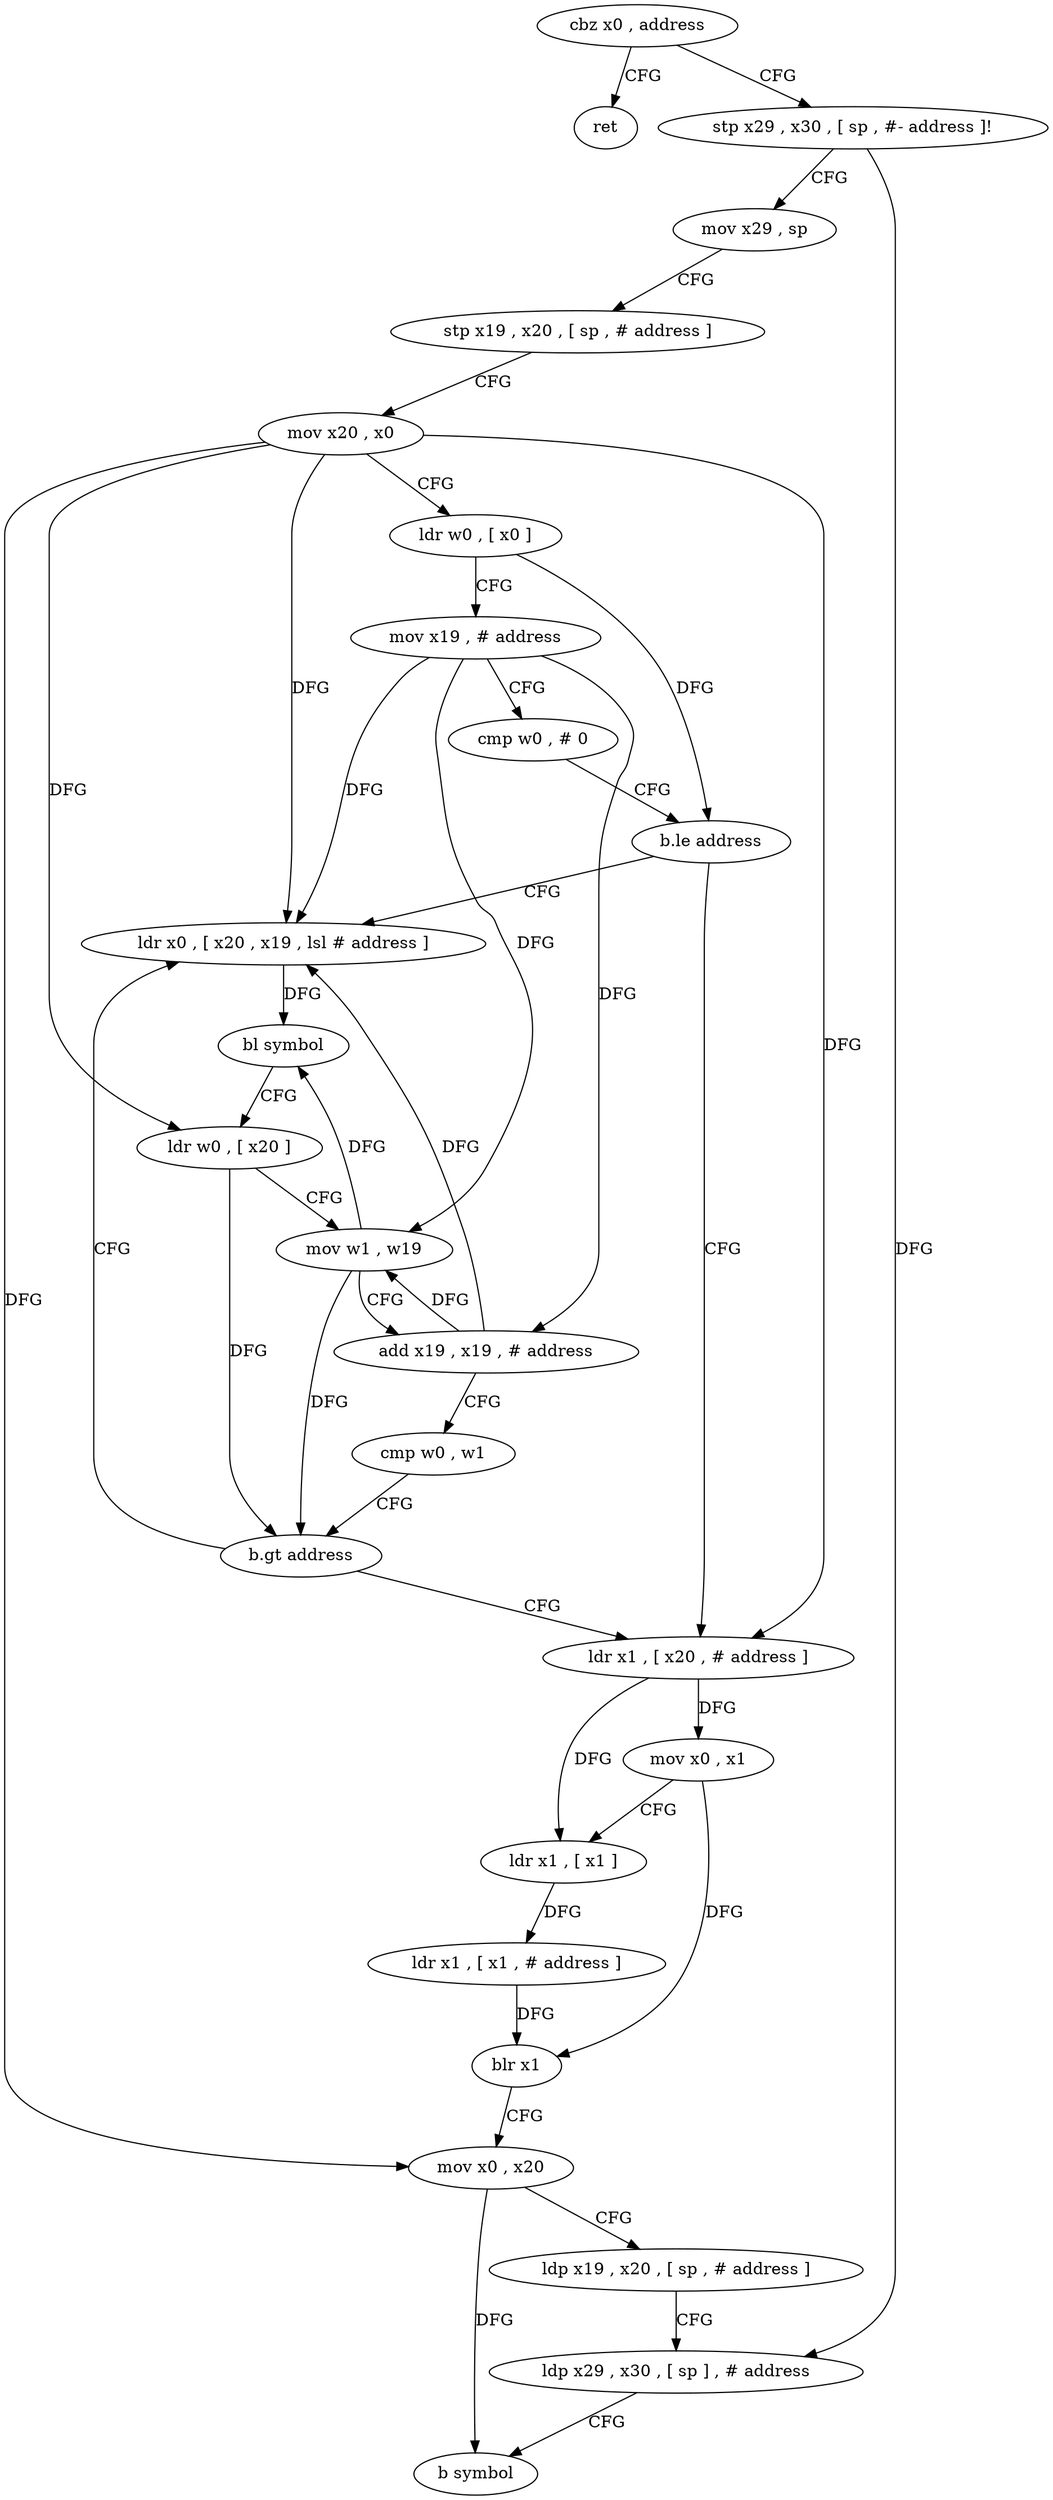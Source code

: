 digraph "func" {
"77344" [label = "cbz x0 , address" ]
"77448" [label = "ret" ]
"77348" [label = "stp x29 , x30 , [ sp , #- address ]!" ]
"77352" [label = "mov x29 , sp" ]
"77356" [label = "stp x19 , x20 , [ sp , # address ]" ]
"77360" [label = "mov x20 , x0" ]
"77364" [label = "ldr w0 , [ x0 ]" ]
"77368" [label = "mov x19 , # address" ]
"77372" [label = "cmp w0 , # 0" ]
"77376" [label = "b.le address" ]
"77408" [label = "ldr x1 , [ x20 , # address ]" ]
"77380" [label = "ldr x0 , [ x20 , x19 , lsl # address ]" ]
"77412" [label = "mov x0 , x1" ]
"77416" [label = "ldr x1 , [ x1 ]" ]
"77420" [label = "ldr x1 , [ x1 , # address ]" ]
"77424" [label = "blr x1" ]
"77428" [label = "mov x0 , x20" ]
"77432" [label = "ldp x19 , x20 , [ sp , # address ]" ]
"77436" [label = "ldp x29 , x30 , [ sp ] , # address" ]
"77440" [label = "b symbol" ]
"77384" [label = "bl symbol" ]
"77388" [label = "ldr w0 , [ x20 ]" ]
"77392" [label = "mov w1 , w19" ]
"77396" [label = "add x19 , x19 , # address" ]
"77400" [label = "cmp w0 , w1" ]
"77404" [label = "b.gt address" ]
"77344" -> "77448" [ label = "CFG" ]
"77344" -> "77348" [ label = "CFG" ]
"77348" -> "77352" [ label = "CFG" ]
"77348" -> "77436" [ label = "DFG" ]
"77352" -> "77356" [ label = "CFG" ]
"77356" -> "77360" [ label = "CFG" ]
"77360" -> "77364" [ label = "CFG" ]
"77360" -> "77408" [ label = "DFG" ]
"77360" -> "77428" [ label = "DFG" ]
"77360" -> "77380" [ label = "DFG" ]
"77360" -> "77388" [ label = "DFG" ]
"77364" -> "77368" [ label = "CFG" ]
"77364" -> "77376" [ label = "DFG" ]
"77368" -> "77372" [ label = "CFG" ]
"77368" -> "77380" [ label = "DFG" ]
"77368" -> "77392" [ label = "DFG" ]
"77368" -> "77396" [ label = "DFG" ]
"77372" -> "77376" [ label = "CFG" ]
"77376" -> "77408" [ label = "CFG" ]
"77376" -> "77380" [ label = "CFG" ]
"77408" -> "77412" [ label = "DFG" ]
"77408" -> "77416" [ label = "DFG" ]
"77380" -> "77384" [ label = "DFG" ]
"77412" -> "77416" [ label = "CFG" ]
"77412" -> "77424" [ label = "DFG" ]
"77416" -> "77420" [ label = "DFG" ]
"77420" -> "77424" [ label = "DFG" ]
"77424" -> "77428" [ label = "CFG" ]
"77428" -> "77432" [ label = "CFG" ]
"77428" -> "77440" [ label = "DFG" ]
"77432" -> "77436" [ label = "CFG" ]
"77436" -> "77440" [ label = "CFG" ]
"77384" -> "77388" [ label = "CFG" ]
"77388" -> "77392" [ label = "CFG" ]
"77388" -> "77404" [ label = "DFG" ]
"77392" -> "77396" [ label = "CFG" ]
"77392" -> "77384" [ label = "DFG" ]
"77392" -> "77404" [ label = "DFG" ]
"77396" -> "77400" [ label = "CFG" ]
"77396" -> "77380" [ label = "DFG" ]
"77396" -> "77392" [ label = "DFG" ]
"77400" -> "77404" [ label = "CFG" ]
"77404" -> "77380" [ label = "CFG" ]
"77404" -> "77408" [ label = "CFG" ]
}
